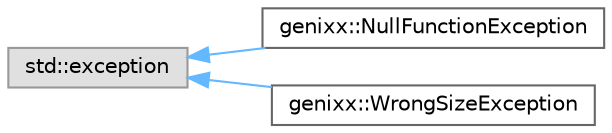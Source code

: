 digraph "Graphical Class Hierarchy"
{
 // LATEX_PDF_SIZE
  bgcolor="transparent";
  edge [fontname=Helvetica,fontsize=10,labelfontname=Helvetica,labelfontsize=10];
  node [fontname=Helvetica,fontsize=10,shape=box,height=0.2,width=0.4];
  rankdir="LR";
  Node0 [label="std::exception",height=0.2,width=0.4,color="grey60", fillcolor="#E0E0E0", style="filled",tooltip=" "];
  Node0 -> Node1 [dir="back",color="steelblue1",style="solid"];
  Node1 [label="genixx::NullFunctionException",height=0.2,width=0.4,color="grey40", fillcolor="white", style="filled",URL="$classgenixx_1_1NullFunctionException.html",tooltip=" "];
  Node0 -> Node2 [dir="back",color="steelblue1",style="solid"];
  Node2 [label="genixx::WrongSizeException",height=0.2,width=0.4,color="grey40", fillcolor="white", style="filled",URL="$classgenixx_1_1WrongSizeException.html",tooltip=" "];
}
